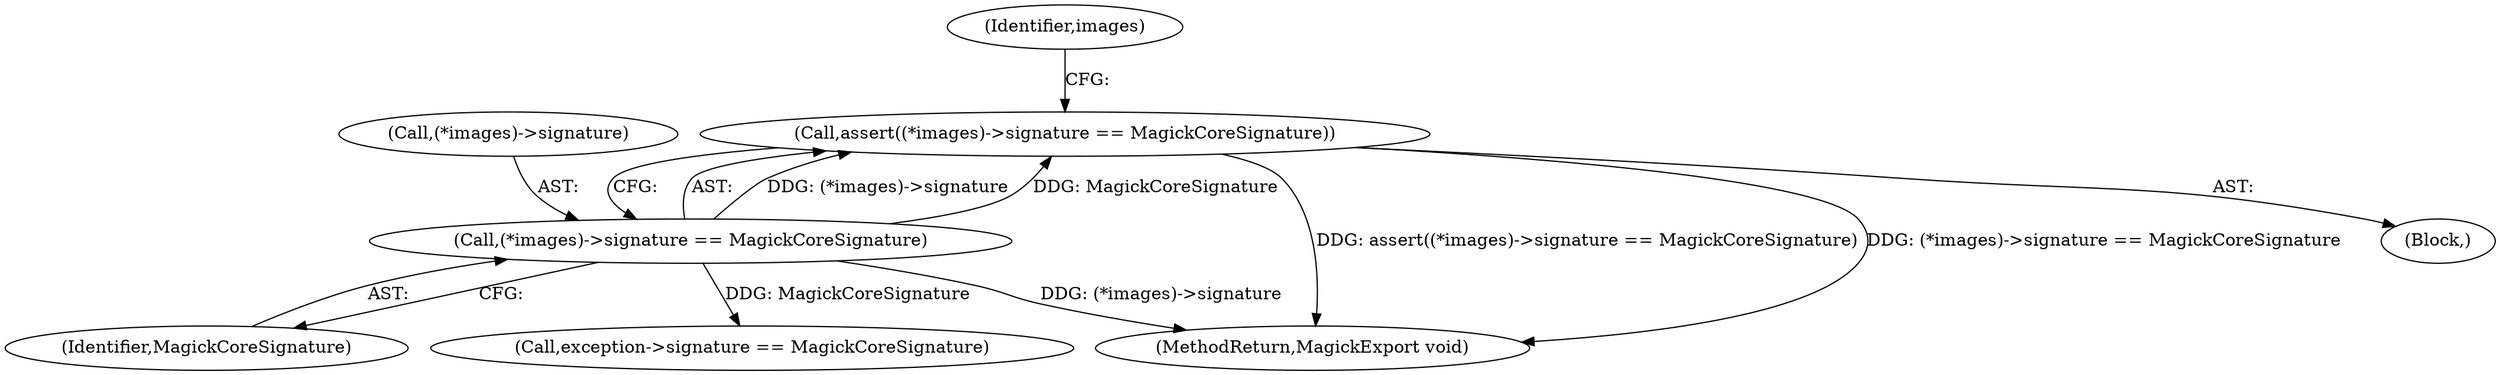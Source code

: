 digraph "0_ImageMagick6_1ddcf2e4f28029a888cadef2e757509ef5047ad8@API" {
"1000115" [label="(Call,assert((*images)->signature == MagickCoreSignature))"];
"1000116" [label="(Call,(*images)->signature == MagickCoreSignature)"];
"1000146" [label="(Call,exception->signature == MagickCoreSignature)"];
"1000104" [label="(Block,)"];
"1000286" [label="(MethodReturn,MagickExport void)"];
"1000115" [label="(Call,assert((*images)->signature == MagickCoreSignature))"];
"1000116" [label="(Call,(*images)->signature == MagickCoreSignature)"];
"1000117" [label="(Call,(*images)->signature)"];
"1000121" [label="(Identifier,MagickCoreSignature)"];
"1000126" [label="(Identifier,images)"];
"1000115" -> "1000104"  [label="AST: "];
"1000115" -> "1000116"  [label="CFG: "];
"1000116" -> "1000115"  [label="AST: "];
"1000126" -> "1000115"  [label="CFG: "];
"1000115" -> "1000286"  [label="DDG: assert((*images)->signature == MagickCoreSignature)"];
"1000115" -> "1000286"  [label="DDG: (*images)->signature == MagickCoreSignature"];
"1000116" -> "1000115"  [label="DDG: (*images)->signature"];
"1000116" -> "1000115"  [label="DDG: MagickCoreSignature"];
"1000116" -> "1000121"  [label="CFG: "];
"1000117" -> "1000116"  [label="AST: "];
"1000121" -> "1000116"  [label="AST: "];
"1000116" -> "1000286"  [label="DDG: (*images)->signature"];
"1000116" -> "1000146"  [label="DDG: MagickCoreSignature"];
}

